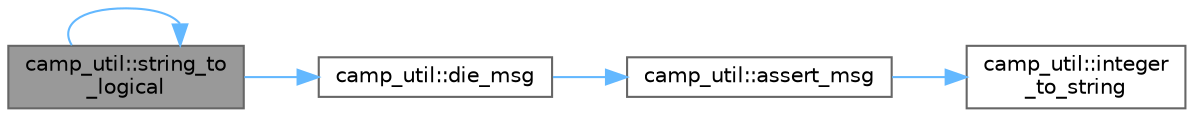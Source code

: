 digraph "camp_util::string_to_logical"
{
 // LATEX_PDF_SIZE
  bgcolor="transparent";
  edge [fontname=Helvetica,fontsize=10,labelfontname=Helvetica,labelfontsize=10];
  node [fontname=Helvetica,fontsize=10,shape=box,height=0.2,width=0.4];
  rankdir="LR";
  Node1 [label="camp_util::string_to\l_logical",height=0.2,width=0.4,color="gray40", fillcolor="grey60", style="filled", fontcolor="black",tooltip="Convert a string to a logical."];
  Node1 -> Node2 [color="steelblue1",style="solid"];
  Node2 [label="camp_util::die_msg",height=0.2,width=0.4,color="grey40", fillcolor="white", style="filled",URL="$namespacecamp__util.html#a970b40b46d26e937fb3cdc0b9217b86c",tooltip="Error immediately."];
  Node2 -> Node3 [color="steelblue1",style="solid"];
  Node3 [label="camp_util::assert_msg",height=0.2,width=0.4,color="grey40", fillcolor="white", style="filled",URL="$namespacecamp__util.html#ab4e745d4a05763568bf773598f30e91f",tooltip="Errors unless condition_ok is true."];
  Node3 -> Node4 [color="steelblue1",style="solid"];
  Node4 [label="camp_util::integer\l_to_string",height=0.2,width=0.4,color="grey40", fillcolor="white", style="filled",URL="$namespacecamp__util.html#acd72e4626dcfefffaa08c42cfa7949bc",tooltip="Convert an integer to a string format."];
  Node1 -> Node1 [color="steelblue1",style="solid"];
}
